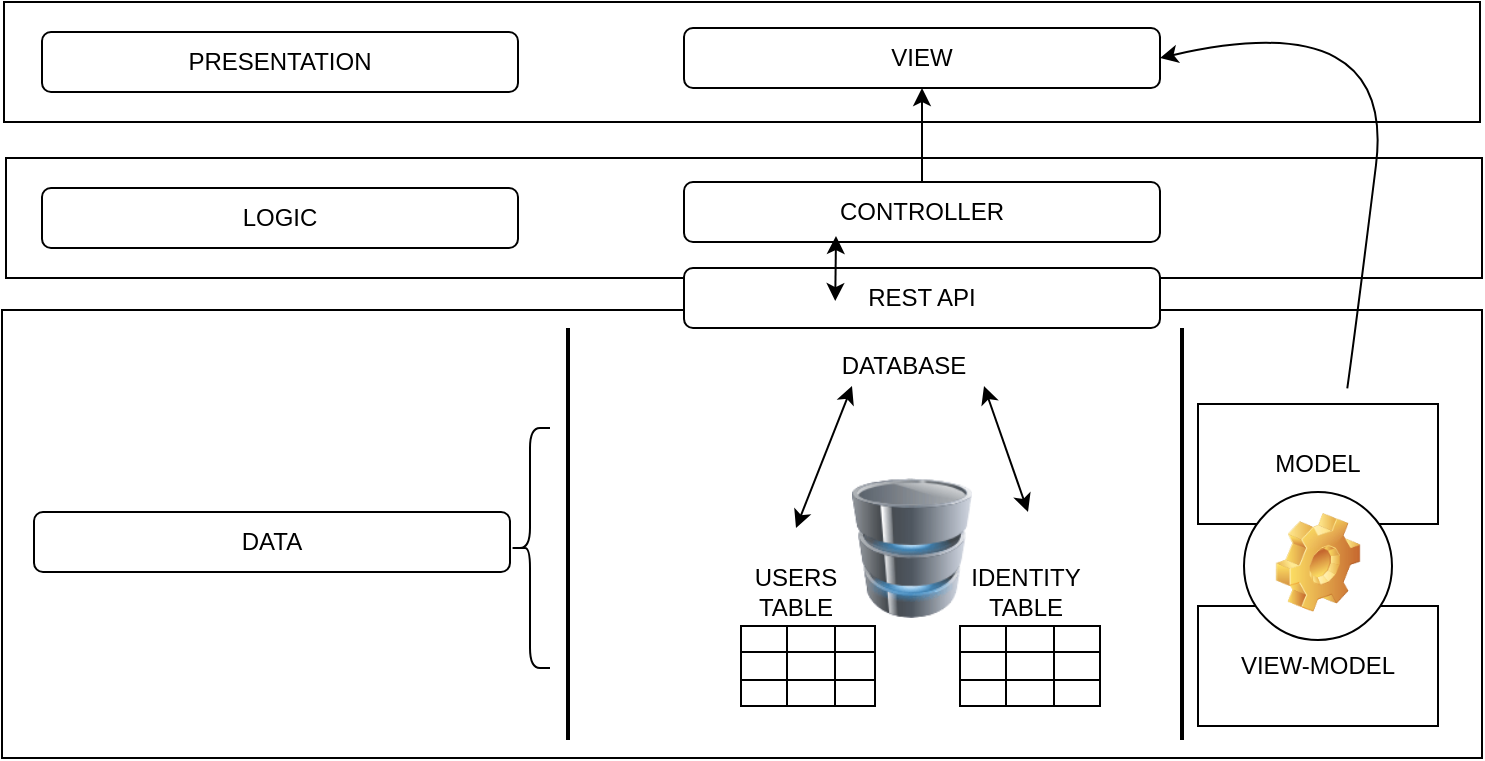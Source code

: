 <mxfile version="13.6.5">
    <diagram id="V6ezomNhP3zSk7Y1wNC3" name="PROJECT ARCHITECTURE">
        <mxGraphModel dx="786" dy="569" grid="0" gridSize="10" guides="0" tooltips="1" connect="1" arrows="1" fold="1" page="1" pageScale="1" pageWidth="850" pageHeight="1100" background="#ffffff" math="0" shadow="0">
            <root>
                <mxCell id="0"/>
                <mxCell id="1" parent="0"/>
                <mxCell id="65" value="" style="rounded=0;whiteSpace=wrap;html=1;" parent="1" vertex="1">
                    <mxGeometry x="113" y="292" width="738" height="60" as="geometry"/>
                </mxCell>
                <mxCell id="52" value="" style="rounded=0;whiteSpace=wrap;html=1;" parent="1" vertex="1">
                    <mxGeometry x="111" y="368" width="740" height="224" as="geometry"/>
                </mxCell>
                <mxCell id="2" value="" style="image;html=1;image=img/lib/clip_art/computers/Database_128x128.png" parent="1" vertex="1">
                    <mxGeometry x="536" y="452" width="60" height="70" as="geometry"/>
                </mxCell>
                <mxCell id="42" value="USERS TABLE&lt;br&gt;" style="text;html=1;strokeColor=none;fillColor=none;align=center;verticalAlign=middle;whiteSpace=wrap;rounded=0;" parent="1" vertex="1">
                    <mxGeometry x="467.5" y="499" width="80" height="20" as="geometry"/>
                </mxCell>
                <mxCell id="46" value="IDENTITY TABLE" style="text;html=1;strokeColor=none;fillColor=none;align=center;verticalAlign=middle;whiteSpace=wrap;rounded=0;" parent="1" vertex="1">
                    <mxGeometry x="583" y="499" width="80" height="20" as="geometry"/>
                </mxCell>
                <mxCell id="29" value="" style="shape=table;html=1;whiteSpace=wrap;startSize=0;container=1;collapsible=0;childLayout=tableLayout;" parent="1" vertex="1">
                    <mxGeometry x="480.5" y="526" width="67" height="40" as="geometry"/>
                </mxCell>
                <mxCell id="30" value="" style="shape=partialRectangle;html=1;whiteSpace=wrap;collapsible=0;dropTarget=0;pointerEvents=0;fillColor=none;top=0;left=0;bottom=0;right=0;points=[[0,0.5],[1,0.5]];portConstraint=eastwest;" parent="29" vertex="1">
                    <mxGeometry width="67" height="13" as="geometry"/>
                </mxCell>
                <mxCell id="31" value="" style="shape=partialRectangle;html=1;whiteSpace=wrap;connectable=0;fillColor=none;top=0;left=0;bottom=0;right=0;overflow=hidden;" parent="30" vertex="1">
                    <mxGeometry width="23" height="13" as="geometry"/>
                </mxCell>
                <mxCell id="32" value="" style="shape=partialRectangle;html=1;whiteSpace=wrap;connectable=0;fillColor=none;top=0;left=0;bottom=0;right=0;overflow=hidden;" parent="30" vertex="1">
                    <mxGeometry x="23" width="24" height="13" as="geometry"/>
                </mxCell>
                <mxCell id="33" value="" style="shape=partialRectangle;html=1;whiteSpace=wrap;connectable=0;fillColor=none;top=0;left=0;bottom=0;right=0;overflow=hidden;" parent="30" vertex="1">
                    <mxGeometry x="47" width="20" height="13" as="geometry"/>
                </mxCell>
                <mxCell id="34" value="" style="shape=partialRectangle;html=1;whiteSpace=wrap;collapsible=0;dropTarget=0;pointerEvents=0;fillColor=none;top=0;left=0;bottom=0;right=0;points=[[0,0.5],[1,0.5]];portConstraint=eastwest;" parent="29" vertex="1">
                    <mxGeometry y="13" width="67" height="14" as="geometry"/>
                </mxCell>
                <mxCell id="35" value="" style="shape=partialRectangle;html=1;whiteSpace=wrap;connectable=0;fillColor=none;top=0;left=0;bottom=0;right=0;overflow=hidden;" parent="34" vertex="1">
                    <mxGeometry width="23" height="14" as="geometry"/>
                </mxCell>
                <mxCell id="36" value="" style="shape=partialRectangle;html=1;whiteSpace=wrap;connectable=0;fillColor=none;top=0;left=0;bottom=0;right=0;overflow=hidden;" parent="34" vertex="1">
                    <mxGeometry x="23" width="24" height="14" as="geometry"/>
                </mxCell>
                <mxCell id="37" value="" style="shape=partialRectangle;html=1;whiteSpace=wrap;connectable=0;fillColor=none;top=0;left=0;bottom=0;right=0;overflow=hidden;" parent="34" vertex="1">
                    <mxGeometry x="47" width="20" height="14" as="geometry"/>
                </mxCell>
                <mxCell id="38" value="" style="shape=partialRectangle;html=1;whiteSpace=wrap;collapsible=0;dropTarget=0;pointerEvents=0;fillColor=none;top=0;left=0;bottom=0;right=0;points=[[0,0.5],[1,0.5]];portConstraint=eastwest;" parent="29" vertex="1">
                    <mxGeometry y="27" width="67" height="13" as="geometry"/>
                </mxCell>
                <mxCell id="39" value="" style="shape=partialRectangle;html=1;whiteSpace=wrap;connectable=0;fillColor=none;top=0;left=0;bottom=0;right=0;overflow=hidden;" parent="38" vertex="1">
                    <mxGeometry width="23" height="13" as="geometry"/>
                </mxCell>
                <mxCell id="40" value="" style="shape=partialRectangle;html=1;whiteSpace=wrap;connectable=0;fillColor=none;top=0;left=0;bottom=0;right=0;overflow=hidden;" parent="38" vertex="1">
                    <mxGeometry x="23" width="24" height="13" as="geometry"/>
                </mxCell>
                <mxCell id="41" value="" style="shape=partialRectangle;html=1;whiteSpace=wrap;connectable=0;fillColor=none;top=0;left=0;bottom=0;right=0;overflow=hidden;" parent="38" vertex="1">
                    <mxGeometry x="47" width="20" height="13" as="geometry"/>
                </mxCell>
                <mxCell id="16" value="" style="shape=table;html=1;whiteSpace=wrap;startSize=0;container=1;collapsible=0;childLayout=tableLayout;" parent="1" vertex="1">
                    <mxGeometry x="590" y="526" width="70" height="40" as="geometry"/>
                </mxCell>
                <mxCell id="17" value="" style="shape=partialRectangle;html=1;whiteSpace=wrap;collapsible=0;dropTarget=0;pointerEvents=0;fillColor=none;top=0;left=0;bottom=0;right=0;points=[[0,0.5],[1,0.5]];portConstraint=eastwest;" parent="16" vertex="1">
                    <mxGeometry width="70" height="13" as="geometry"/>
                </mxCell>
                <mxCell id="18" value="" style="shape=partialRectangle;html=1;whiteSpace=wrap;connectable=0;fillColor=none;top=0;left=0;bottom=0;right=0;overflow=hidden;" parent="17" vertex="1">
                    <mxGeometry width="23" height="13" as="geometry"/>
                </mxCell>
                <mxCell id="19" value="" style="shape=partialRectangle;html=1;whiteSpace=wrap;connectable=0;fillColor=none;top=0;left=0;bottom=0;right=0;overflow=hidden;" parent="17" vertex="1">
                    <mxGeometry x="23" width="24" height="13" as="geometry"/>
                </mxCell>
                <mxCell id="20" value="" style="shape=partialRectangle;html=1;whiteSpace=wrap;connectable=0;fillColor=none;top=0;left=0;bottom=0;right=0;overflow=hidden;" parent="17" vertex="1">
                    <mxGeometry x="47" width="23" height="13" as="geometry"/>
                </mxCell>
                <mxCell id="21" value="" style="shape=partialRectangle;html=1;whiteSpace=wrap;collapsible=0;dropTarget=0;pointerEvents=0;fillColor=none;top=0;left=0;bottom=0;right=0;points=[[0,0.5],[1,0.5]];portConstraint=eastwest;" parent="16" vertex="1">
                    <mxGeometry y="13" width="70" height="14" as="geometry"/>
                </mxCell>
                <mxCell id="22" value="" style="shape=partialRectangle;html=1;whiteSpace=wrap;connectable=0;fillColor=none;top=0;left=0;bottom=0;right=0;overflow=hidden;" parent="21" vertex="1">
                    <mxGeometry width="23" height="14" as="geometry"/>
                </mxCell>
                <mxCell id="23" value="" style="shape=partialRectangle;html=1;whiteSpace=wrap;connectable=0;fillColor=none;top=0;left=0;bottom=0;right=0;overflow=hidden;" parent="21" vertex="1">
                    <mxGeometry x="23" width="24" height="14" as="geometry"/>
                </mxCell>
                <mxCell id="24" value="" style="shape=partialRectangle;html=1;whiteSpace=wrap;connectable=0;fillColor=none;top=0;left=0;bottom=0;right=0;overflow=hidden;" parent="21" vertex="1">
                    <mxGeometry x="47" width="23" height="14" as="geometry"/>
                </mxCell>
                <mxCell id="25" value="" style="shape=partialRectangle;html=1;whiteSpace=wrap;collapsible=0;dropTarget=0;pointerEvents=0;fillColor=none;top=0;left=0;bottom=0;right=0;points=[[0,0.5],[1,0.5]];portConstraint=eastwest;" parent="16" vertex="1">
                    <mxGeometry y="27" width="70" height="13" as="geometry"/>
                </mxCell>
                <mxCell id="26" value="" style="shape=partialRectangle;html=1;whiteSpace=wrap;connectable=0;fillColor=none;top=0;left=0;bottom=0;right=0;overflow=hidden;" parent="25" vertex="1">
                    <mxGeometry width="23" height="13" as="geometry"/>
                </mxCell>
                <mxCell id="27" value="" style="shape=partialRectangle;html=1;whiteSpace=wrap;connectable=0;fillColor=none;top=0;left=0;bottom=0;right=0;overflow=hidden;" parent="25" vertex="1">
                    <mxGeometry x="23" width="24" height="13" as="geometry"/>
                </mxCell>
                <mxCell id="28" value="" style="shape=partialRectangle;html=1;whiteSpace=wrap;connectable=0;fillColor=none;top=0;left=0;bottom=0;right=0;overflow=hidden;" parent="25" vertex="1">
                    <mxGeometry x="47" width="23" height="13" as="geometry"/>
                </mxCell>
                <mxCell id="50" value="DATABASE" style="text;html=1;strokeColor=none;fillColor=none;align=center;verticalAlign=middle;whiteSpace=wrap;rounded=0;" parent="1" vertex="1">
                    <mxGeometry x="522" y="386" width="80" height="20" as="geometry"/>
                </mxCell>
                <mxCell id="51" value="REST API" style="rounded=1;whiteSpace=wrap;html=1;" parent="1" vertex="1">
                    <mxGeometry x="452" y="347" width="238" height="30" as="geometry"/>
                </mxCell>
                <mxCell id="53" value="DATA" style="rounded=1;whiteSpace=wrap;html=1;" parent="1" vertex="1">
                    <mxGeometry x="127" y="469" width="238" height="30" as="geometry"/>
                </mxCell>
                <mxCell id="54" value="CONTROLLER" style="rounded=1;whiteSpace=wrap;html=1;" parent="1" vertex="1">
                    <mxGeometry x="452" y="304" width="238" height="30" as="geometry"/>
                </mxCell>
                <mxCell id="57" value="" style="shape=curlyBracket;whiteSpace=wrap;html=1;rounded=1;" parent="1" vertex="1">
                    <mxGeometry x="365" y="427" width="20" height="120" as="geometry"/>
                </mxCell>
                <mxCell id="58" value="MODEL" style="rounded=0;whiteSpace=wrap;html=1;" parent="1" vertex="1">
                    <mxGeometry x="709" y="415" width="120" height="60" as="geometry"/>
                </mxCell>
                <mxCell id="61" value="" style="line;strokeWidth=2;direction=south;html=1;" parent="1" vertex="1">
                    <mxGeometry x="389" y="377" width="10" height="206" as="geometry"/>
                </mxCell>
                <mxCell id="63" value="" style="line;strokeWidth=2;direction=south;html=1;" parent="1" vertex="1">
                    <mxGeometry x="696" y="377" width="10" height="206" as="geometry"/>
                </mxCell>
                <mxCell id="67" value="LOGIC" style="rounded=1;whiteSpace=wrap;html=1;" parent="1" vertex="1">
                    <mxGeometry x="131" y="307" width="238" height="30" as="geometry"/>
                </mxCell>
                <mxCell id="69" value="" style="rounded=0;whiteSpace=wrap;html=1;" parent="1" vertex="1">
                    <mxGeometry x="112" y="214" width="738" height="60" as="geometry"/>
                </mxCell>
                <mxCell id="71" value="VIEW" style="rounded=1;whiteSpace=wrap;html=1;" parent="1" vertex="1">
                    <mxGeometry x="452" y="227" width="238" height="30" as="geometry"/>
                </mxCell>
                <mxCell id="73" value="PRESENTATION" style="rounded=1;whiteSpace=wrap;html=1;" parent="1" vertex="1">
                    <mxGeometry x="131" y="229" width="238" height="30" as="geometry"/>
                </mxCell>
                <mxCell id="77" value="" style="endArrow=classic;html=1;exitX=0.5;exitY=0;exitDx=0;exitDy=0;entryX=0.5;entryY=1;entryDx=0;entryDy=0;" parent="1" source="54" target="71" edge="1">
                    <mxGeometry width="50" height="50" relative="1" as="geometry">
                        <mxPoint x="478" y="337" as="sourcePoint"/>
                        <mxPoint x="528" y="287" as="targetPoint"/>
                        <Array as="points">
                            <mxPoint x="571" y="278"/>
                        </Array>
                    </mxGeometry>
                </mxCell>
                <mxCell id="78" value="" style="curved=1;endArrow=classic;html=1;exitX=0.622;exitY=-0.13;exitDx=0;exitDy=0;exitPerimeter=0;entryX=1;entryY=0.5;entryDx=0;entryDy=0;" parent="1" source="58" target="71" edge="1">
                    <mxGeometry width="50" height="50" relative="1" as="geometry">
                        <mxPoint x="478" y="457" as="sourcePoint"/>
                        <mxPoint x="528" y="407" as="targetPoint"/>
                        <Array as="points">
                            <mxPoint x="788" y="376"/>
                            <mxPoint x="808" y="215"/>
                        </Array>
                    </mxGeometry>
                </mxCell>
                <mxCell id="79" value="" style="endArrow=classic;startArrow=classic;html=1;" parent="1" edge="1">
                    <mxGeometry width="50" height="50" relative="1" as="geometry">
                        <mxPoint x="508" y="477" as="sourcePoint"/>
                        <mxPoint x="536" y="406" as="targetPoint"/>
                    </mxGeometry>
                </mxCell>
                <mxCell id="80" value="" style="endArrow=classic;startArrow=classic;html=1;entryX=1;entryY=1;entryDx=0;entryDy=0;" parent="1" target="50" edge="1">
                    <mxGeometry width="50" height="50" relative="1" as="geometry">
                        <mxPoint x="624" y="469" as="sourcePoint"/>
                        <mxPoint x="674" y="419" as="targetPoint"/>
                    </mxGeometry>
                </mxCell>
                <mxCell id="81" value="" style="endArrow=classic;startArrow=classic;html=1;exitX=0.563;exitY=-0.02;exitDx=0;exitDy=0;exitPerimeter=0;" parent="1" source="52" edge="1">
                    <mxGeometry width="50" height="50" relative="1" as="geometry">
                        <mxPoint x="478" y="381" as="sourcePoint"/>
                        <mxPoint x="528" y="331" as="targetPoint"/>
                    </mxGeometry>
                </mxCell>
                <mxCell id="83" value="VIEW-MODEL" style="rounded=0;whiteSpace=wrap;html=1;" parent="1" vertex="1">
                    <mxGeometry x="709" y="516" width="120" height="60" as="geometry"/>
                </mxCell>
                <mxCell id="86" value="" style="endArrow=classic;startArrow=classic;html=1;" parent="1" source="87" target="58" edge="1">
                    <mxGeometry width="50" height="50" relative="1" as="geometry">
                        <mxPoint x="732" y="522" as="sourcePoint"/>
                        <mxPoint x="782" y="472" as="targetPoint"/>
                    </mxGeometry>
                </mxCell>
                <mxCell id="87" value="" style="ellipse;whiteSpace=wrap;html=1;aspect=fixed;" parent="1" vertex="1">
                    <mxGeometry x="732" y="459" width="74" height="74" as="geometry"/>
                </mxCell>
                <mxCell id="89" value="" style="shape=image;html=1;verticalLabelPosition=bottom;verticalAlign=top;imageAspect=1;aspect=fixed;image=img/clipart/Gear_128x128.png" parent="1" vertex="1">
                    <mxGeometry x="747.9" y="469.5" width="42.2" height="49.5" as="geometry"/>
                </mxCell>
            </root>
        </mxGraphModel>
    </diagram>
</mxfile>
